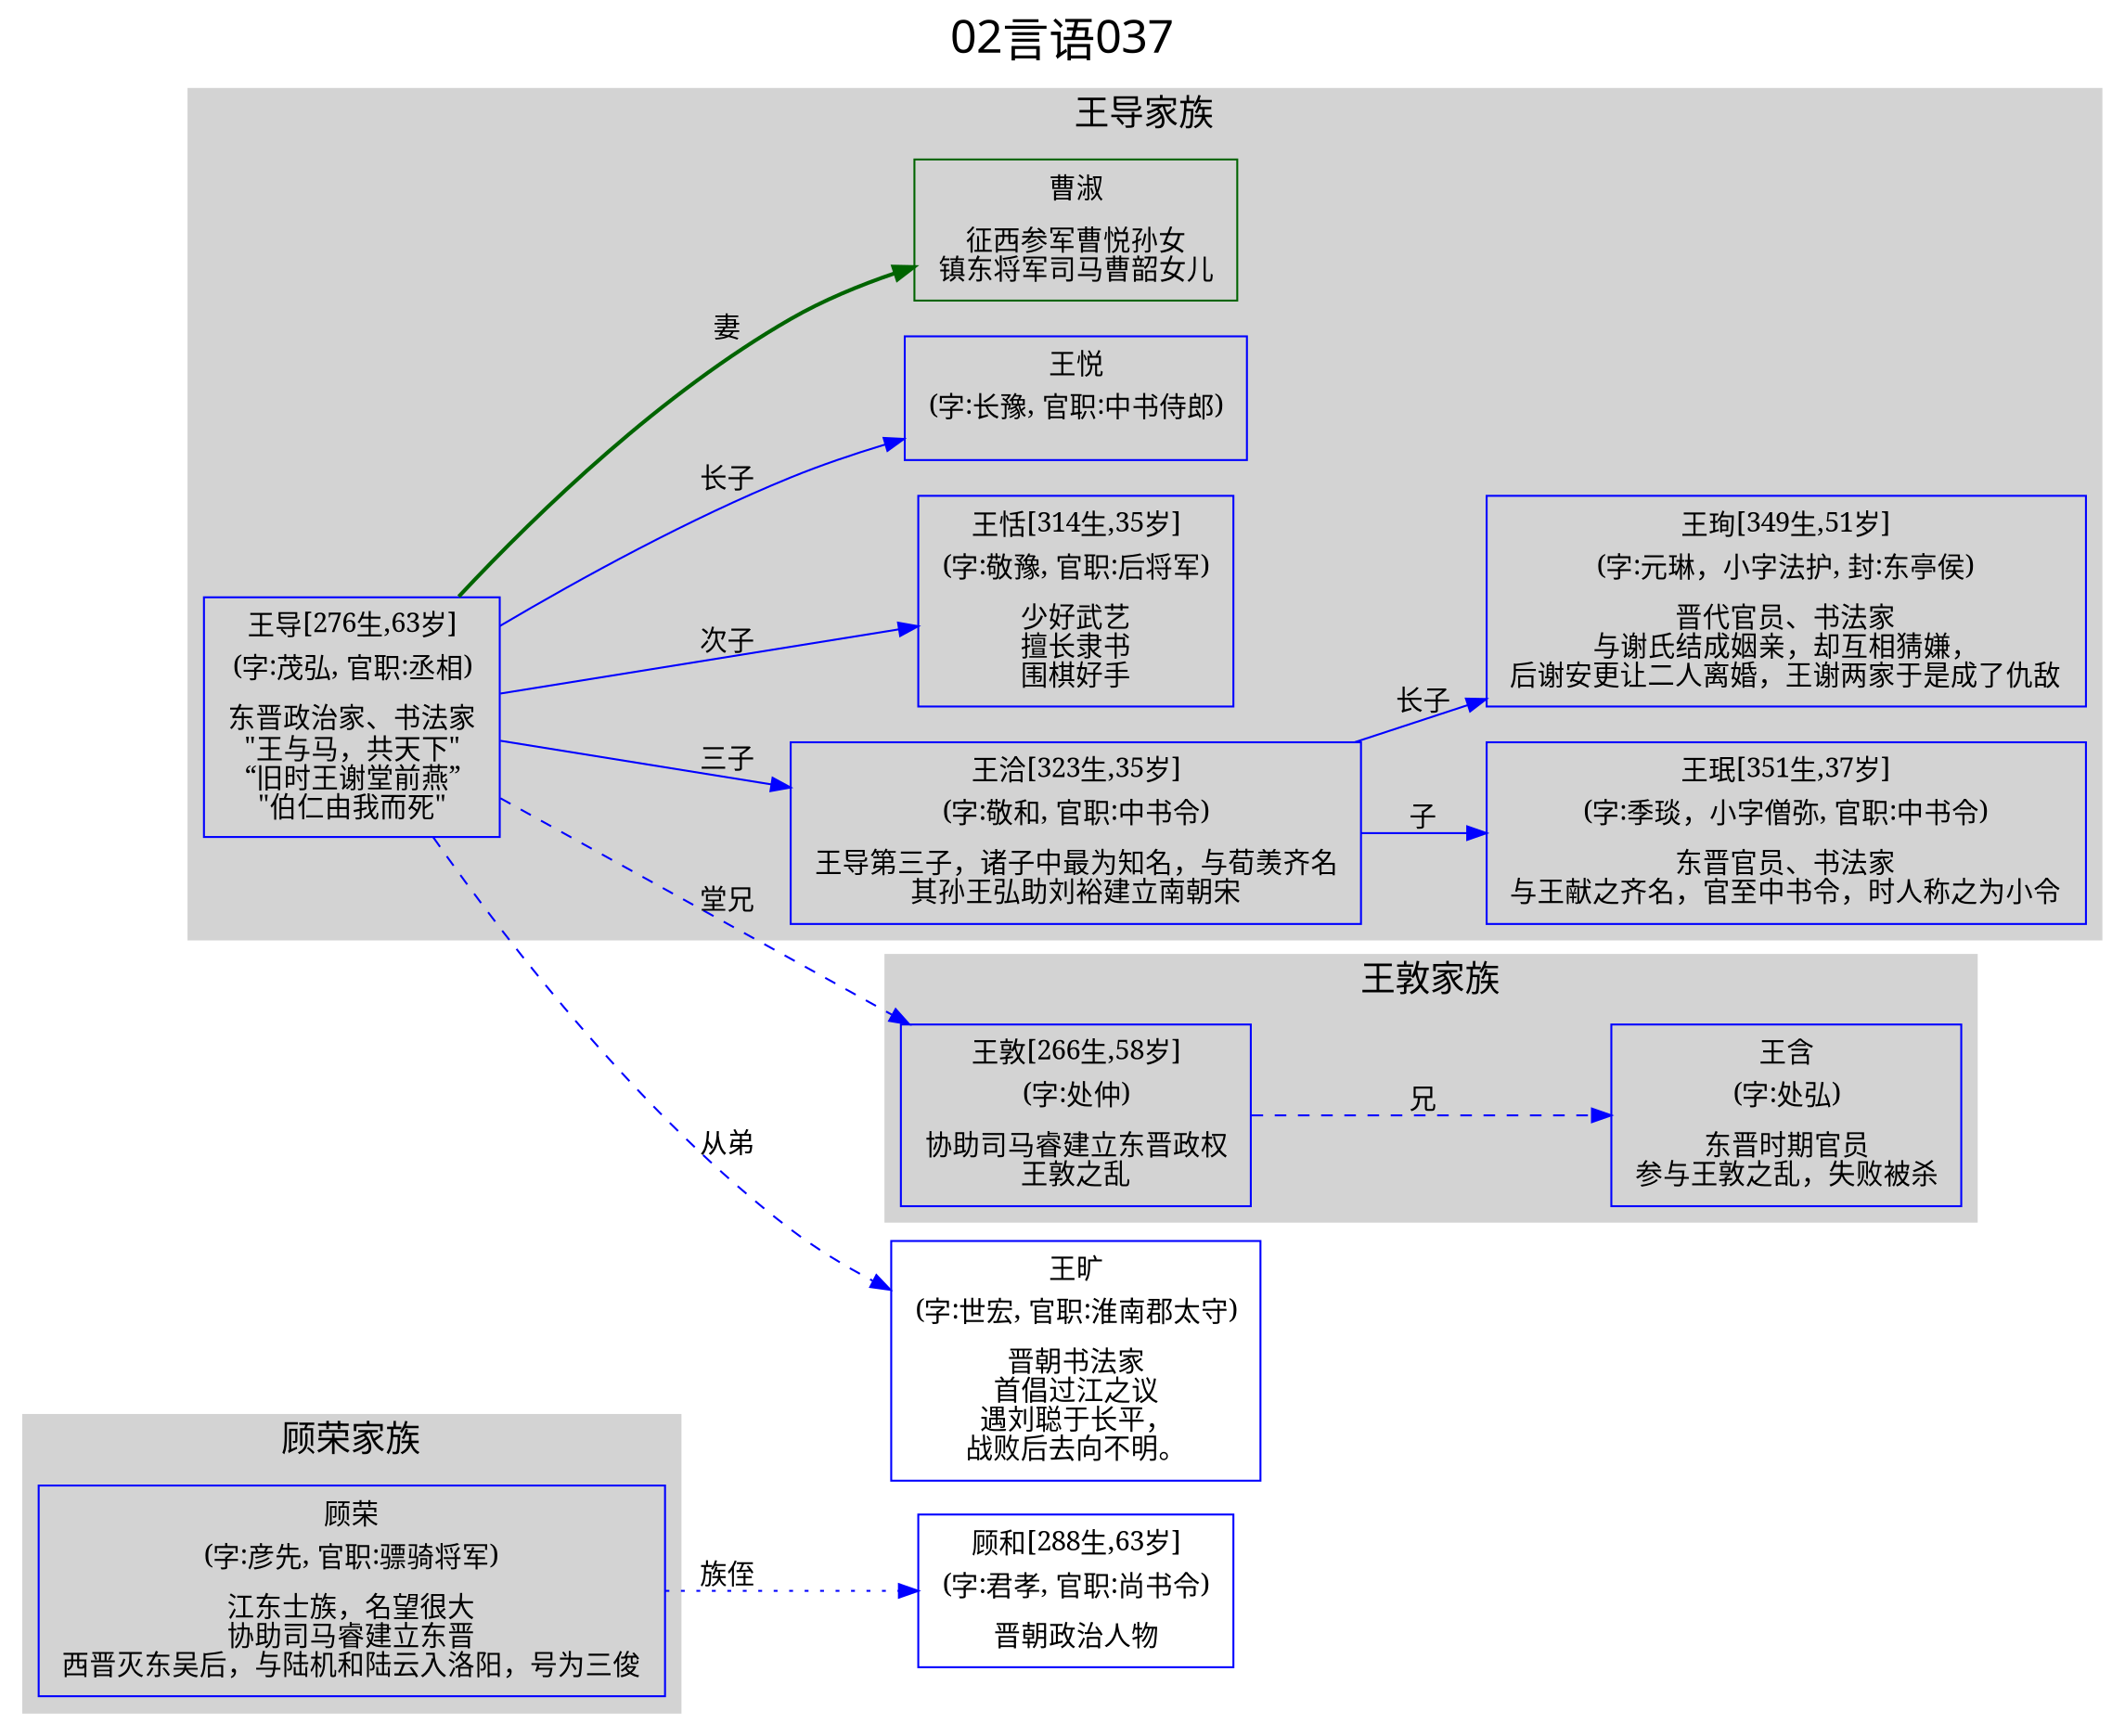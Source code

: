 
digraph
{
	rankdir = "LR";
	ranksep = 0.5;
	label = "02言语037";
	labelloc = "t";
	fontsize = "24";
	fontname = "SimHei";

	graph [style="filled", color="lightgrey"];
	node [fontname="SimSun"];
	edge [fontname="SimSun"];

	顾荣 [shape="box", color="blue", label=<<table border="0" cellborder="0"><tr><td>顾荣</td></tr><tr><td>(字:彦先, 官职:骠骑将军)</td></tr><tr><td></td></tr><tr><td>江东士族，名望很大<br/>协助司马睿建立东晋<br/>西晋灭东吴后，与陆机和陆云入洛阳，号为三俊<br/></td></tr></table>>];
	顾和 [shape="box", color="blue", label=<<table border="0" cellborder="0"><tr><td>顾和[288生,63岁]</td></tr><tr><td>(字:君孝, 官职:尚书令)</td></tr><tr><td></td></tr><tr><td>晋朝政治人物<br/></td></tr></table>>];
	王敦 [shape="box", color="blue", label=<<table border="0" cellborder="0"><tr><td>王敦[266生,58岁]</td></tr><tr><td>(字:处仲)</td></tr><tr><td></td></tr><tr><td>协助司马睿建立东晋政权<br/>王敦之乱<br/></td></tr></table>>];
	王含 [shape="box", color="blue", label=<<table border="0" cellborder="0"><tr><td>王含</td></tr><tr><td>(字:处弘)</td></tr><tr><td></td></tr><tr><td>东晋时期官员<br/>参与王敦之乱，失败被杀<br/></td></tr></table>>];
	王导 [shape="box", color="blue", label=<<table border="0" cellborder="0"><tr><td>王导[276生,63岁]</td></tr><tr><td>(字:茂弘, 官职:丞相)</td></tr><tr><td></td></tr><tr><td>东晋政治家、书法家<br/>"王与马，共天下"<br/>“旧时王谢堂前燕”<br/>"伯仁由我而死"<br/></td></tr></table>>];
	王珉 [shape="box", color="blue", label=<<table border="0" cellborder="0"><tr><td>王珉[351生,37岁]</td></tr><tr><td>(字:季琰，小字僧弥, 官职:中书令)</td></tr><tr><td></td></tr><tr><td>东晋官员、书法家<br/>与王献之齐名，官至中书令，时人称之为小令<br/></td></tr></table>>];
	王珣 [shape="box", color="blue", label=<<table border="0" cellborder="0"><tr><td>王珣[349生,51岁]</td></tr><tr><td>(字:元琳，小字法护, 封:东亭侯)</td></tr><tr><td></td></tr><tr><td>晋代官员、书法家<br/>与谢氏结成姻亲，却互相猜嫌，<br/>后谢安更让二人离婚，王谢两家于是成了仇敌<br/></td></tr></table>>];
	王洽 [shape="box", color="blue", label=<<table border="0" cellborder="0"><tr><td>王洽[323生,35岁]</td></tr><tr><td>(字:敬和, 官职:中书令)</td></tr><tr><td></td></tr><tr><td>王导第三子，诸子中最为知名，与荀羡齐名<br/>其孙王弘助刘裕建立南朝宋<br/></td></tr></table>>];
	王恬 [shape="box", color="blue", label=<<table border="0" cellborder="0"><tr><td>王恬[314生,35岁]</td></tr><tr><td>(字:敬豫, 官职:后将军)</td></tr><tr><td></td></tr><tr><td>少好武艺<br/>擅长隶书<br/>围棋好手<br/></td></tr></table>>];
	王悦 [shape="box", color="blue", label=<<table border="0" cellborder="0"><tr><td>王悦</td></tr><tr><td>(字:长豫, 官职:中书侍郎)</td></tr><tr><td></td></tr><tr><td></td></tr></table>>];
	曹淑 [shape="box", color="darkgreen", label=<<table border="0" cellborder="0"><tr><td>曹淑</td></tr><tr><td></td></tr><tr><td>征西参军曹悦孙女<br/>镇东将军司马曹韶女儿<br/></td></tr></table>>];
	王旷 [shape="box", color="blue", label=<<table border="0" cellborder="0"><tr><td>王旷</td></tr><tr><td>(字:世宏, 官职:淮南郡太守)</td></tr><tr><td></td></tr><tr><td>晋朝书法家<br/>首倡过江之议<br/>遇刘聪于长平，<br/>战败后去向不明。<br/></td></tr></table>>];

	顾荣 -> 顾和 [label="族侄", style=dotted, color="blue"];
	王敦 -> 王含 [label="兄", style=dashed, color="blue"];
	王导 -> 曹淑 [label="妻", style=bold, color="darkgreen"];
	王导 -> 王悦 [label="长子", style=solid, color="blue"];
	王导 -> 王恬 [label="次子", style=solid, color="blue"];
	王导 -> 王洽 [label="三子", style=solid, color="blue"];
	王洽 -> 王珣 [label="长子", style=solid, color="blue"];
	王洽 -> 王珉 [label="子", style=solid, color="blue"];
	王导 -> 王敦 [label="堂兄", style=dashed, color="blue"];
	王导 -> 王旷 [label="从弟", style=dashed, color="blue"];


	subgraph "cluster_顾荣"
	{
		fontsize="18";
		label="顾荣家族";
		顾荣;
	}

	subgraph "cluster_王敦"
	{
		fontsize="18";
		label="王敦家族";
		王敦;王含;王敦;
	}

	subgraph "cluster_王导"
	{
		fontsize="18";
		label="王导家族";
		王导;王珉;王珣;王洽;王恬;王悦;曹淑;
	}

}
